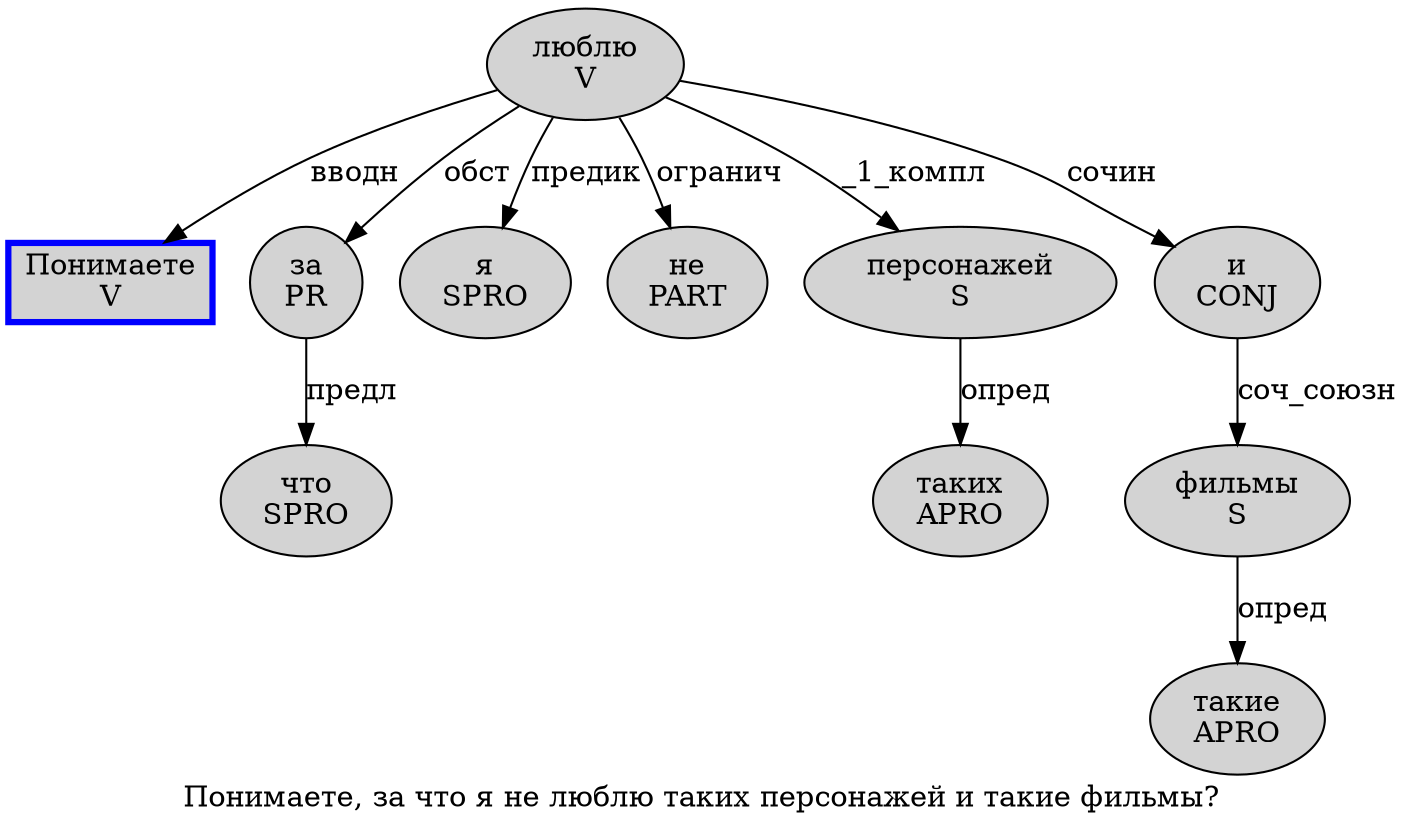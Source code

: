 digraph SENTENCE_4040 {
	graph [label="Понимаете, за что я не люблю таких персонажей и такие фильмы?"]
	node [style=filled]
		0 [label="Понимаете
V" color=blue fillcolor=lightgray penwidth=3 shape=box]
		2 [label="за
PR" color="" fillcolor=lightgray penwidth=1 shape=ellipse]
		3 [label="что
SPRO" color="" fillcolor=lightgray penwidth=1 shape=ellipse]
		4 [label="я
SPRO" color="" fillcolor=lightgray penwidth=1 shape=ellipse]
		5 [label="не
PART" color="" fillcolor=lightgray penwidth=1 shape=ellipse]
		6 [label="люблю
V" color="" fillcolor=lightgray penwidth=1 shape=ellipse]
		7 [label="таких
APRO" color="" fillcolor=lightgray penwidth=1 shape=ellipse]
		8 [label="персонажей
S" color="" fillcolor=lightgray penwidth=1 shape=ellipse]
		9 [label="и
CONJ" color="" fillcolor=lightgray penwidth=1 shape=ellipse]
		10 [label="такие
APRO" color="" fillcolor=lightgray penwidth=1 shape=ellipse]
		11 [label="фильмы
S" color="" fillcolor=lightgray penwidth=1 shape=ellipse]
			2 -> 3 [label="предл"]
			8 -> 7 [label="опред"]
			9 -> 11 [label="соч_союзн"]
			6 -> 0 [label="вводн"]
			6 -> 2 [label="обст"]
			6 -> 4 [label="предик"]
			6 -> 5 [label="огранич"]
			6 -> 8 [label="_1_компл"]
			6 -> 9 [label="сочин"]
			11 -> 10 [label="опред"]
}